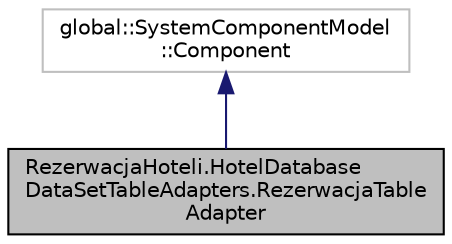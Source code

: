 digraph "RezerwacjaHoteli.HotelDatabaseDataSetTableAdapters.RezerwacjaTableAdapter"
{
  edge [fontname="Helvetica",fontsize="10",labelfontname="Helvetica",labelfontsize="10"];
  node [fontname="Helvetica",fontsize="10",shape=record];
  Node2 [label="RezerwacjaHoteli.HotelDatabase\lDataSetTableAdapters.RezerwacjaTable\lAdapter",height=0.2,width=0.4,color="black", fillcolor="grey75", style="filled", fontcolor="black"];
  Node3 -> Node2 [dir="back",color="midnightblue",fontsize="10",style="solid",fontname="Helvetica"];
  Node3 [label="global::SystemComponentModel\l::Component",height=0.2,width=0.4,color="grey75", fillcolor="white", style="filled"];
}

